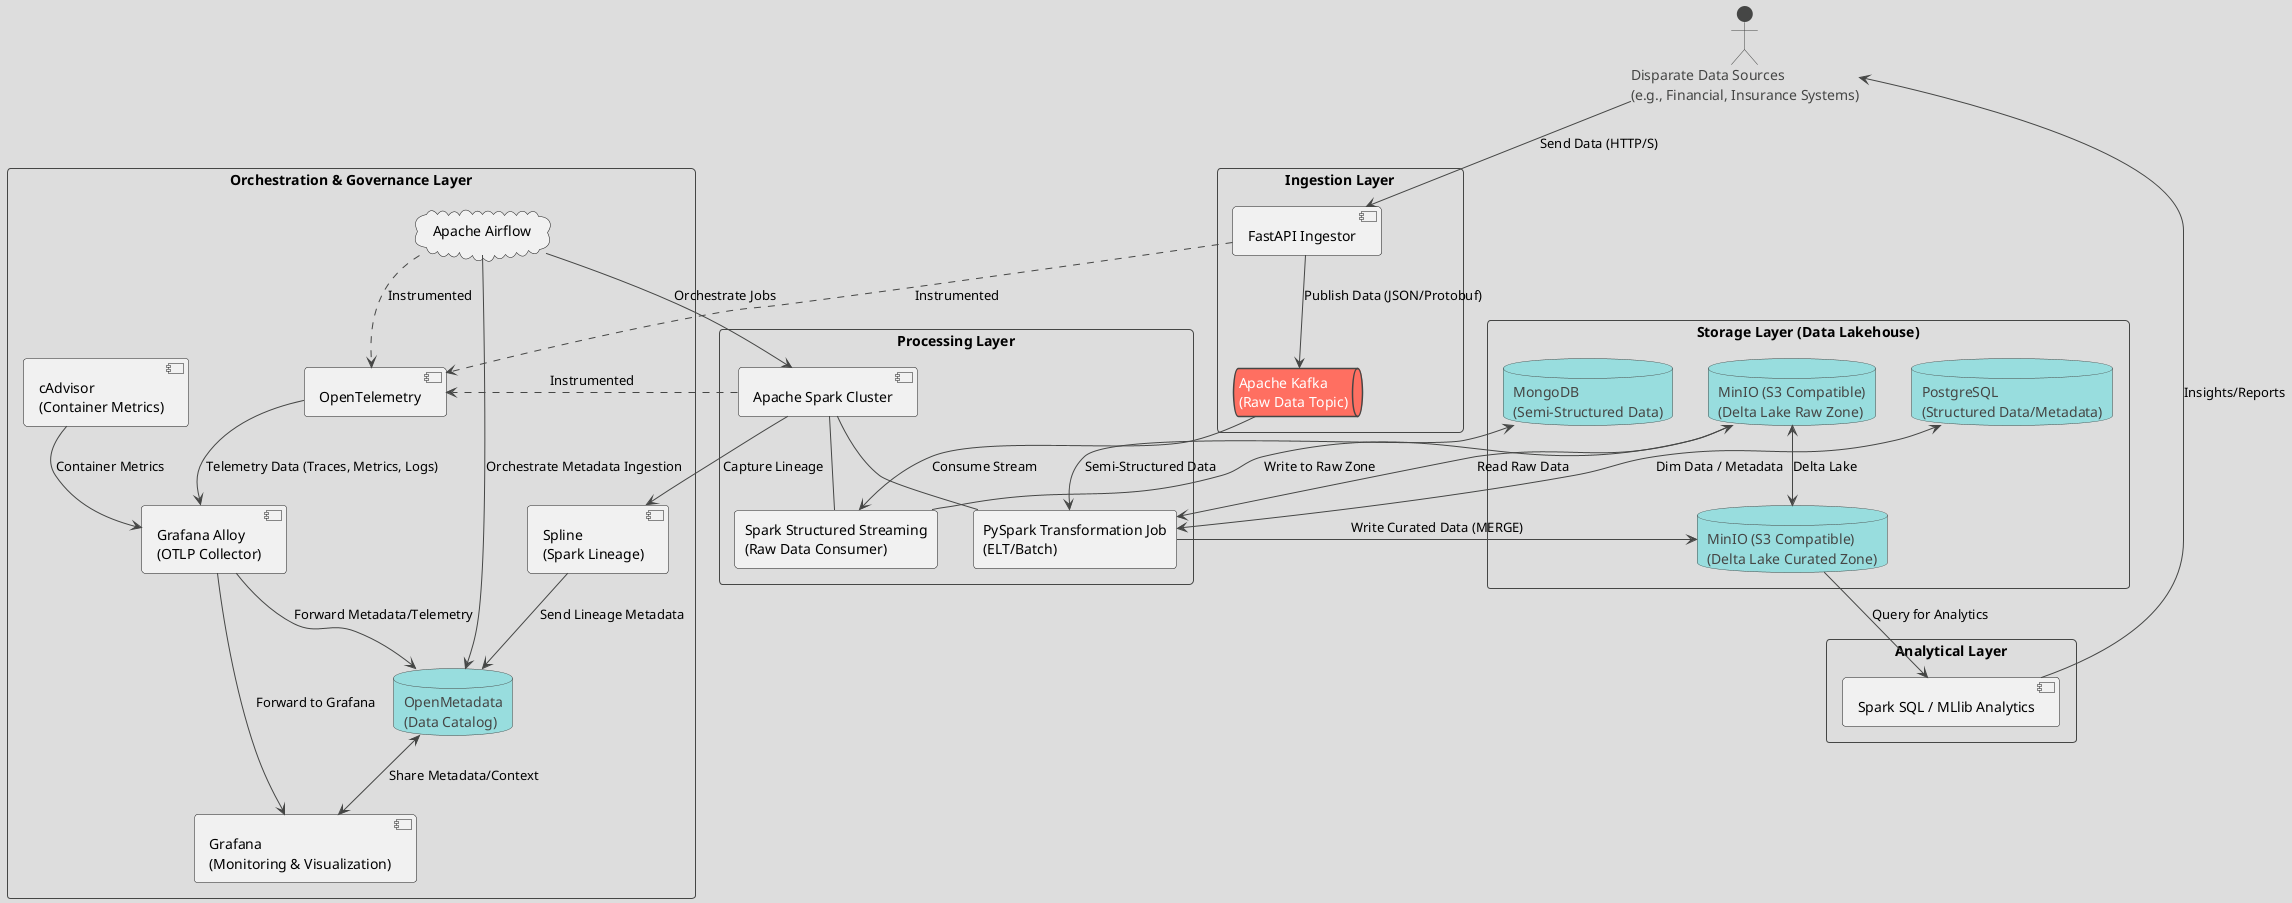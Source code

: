 @startuml
!theme toy
skinparam componentStyle uml2

' Define Actors/External Systems
actor "Disparate Data Sources\n(e.g., Financial, Insurance Systems)" as data_sources

' Define Layers/Zones
rectangle "Ingestion Layer" {
    component "FastAPI Ingestor" as fastapi_ingestor
    queue     "Apache Kafka\n(Raw Data Topic)"       as kafka_topic
}

rectangle "Processing Layer" {
    component "Apache Spark Cluster"                 as spark_cluster
    rectangle "Spark Structured Streaming\n(Raw Data Consumer)" as spark_raw_consumer
    rectangle "PySpark Transformation Job\n(ELT/Batch)"       as spark_transform
    spark_cluster -- spark_raw_consumer
    spark_cluster -- spark_transform
}

rectangle "Storage Layer (Data Lakehouse)" {
    database "MinIO (S3 Compatible)\n(Delta Lake Raw Zone)"     as minio_raw
    database "MinIO (S3 Compatible)\n(Delta Lake Curated Zone)" as minio_curated
    database "PostgreSQL\n(Structured Data/Metadata)"           as postgres_db
    database "MongoDB\n(Semi-Structured Data)"                  as mongodb_db
    minio_raw <--> minio_curated : "Delta Lake"
}

rectangle "Orchestration & Governance Layer" {
    cloud     "Apache Airflow"                 as airflow
    component "OpenTelemetry"                  as opentelemetry
    component "Grafana Alloy\n(OTLP Collector)" as grafana_alloy
    database  "OpenMetadata\n(Data Catalog)"   as openmetadata
    component "Spline\n(Spark Lineage)"        as spline
    component "Grafana\n(Monitoring & Visualization)" as grafana
    component "cAdvisor\n(Container Metrics)" as cadvisor
}

rectangle "Analytical Layer" {
    component "Spark SQL / MLlib Analytics"   as spark_analytics
}

' ─── Data Flow ───────────────────────────────────────────────
data_sources           --> fastapi_ingestor : "Send Data (HTTP/S)"
fastapi_ingestor       --> kafka_topic       : "Publish Data (JSON/Protobuf)"
kafka_topic            --> spark_raw_consumer : "Consume Stream"
spark_raw_consumer     --> minio_raw          : "Write to Raw Zone"
minio_raw              --> spark_transform    : "Read Raw Data"
spark_transform        --> minio_curated      : "Write Curated Data (MERGE)"
minio_curated          --> spark_analytics    : "Query for Analytics"
postgres_db            <--> spark_transform  : "Dim Data / Metadata"
mongodb_db             <--> spark_transform  : "Semi-Structured Data"
spark_analytics        --> data_sources      : "Insights/Reports"

' ─── Observability Flow ──────────────────────────────────────
opentelemetry          --> grafana_alloy     : "Telemetry Data (Traces, Metrics, Logs)"
fastapi_ingestor       ..> opentelemetry     : "Instrumented"
spark_cluster          ..> opentelemetry     : "Instrumented"
airflow                ..> opentelemetry     : "Instrumented"
cadvisor               --> grafana_alloy     : "Container Metrics"
grafana_alloy          --> grafana           : "Forward to Grafana"
grafana_alloy          --> openmetadata      : "Forward Metadata/Telemetry"
spark_cluster          --> spline            : "Capture Lineage"
spline                 --> openmetadata      : "Send Lineage Metadata"
airflow                --> spark_cluster     : "Orchestrate Jobs"
airflow                --> openmetadata      : "Orchestrate Metadata Ingestion"
openmetadata           <--> grafana          : "Share Metadata/Context"
@enduml
